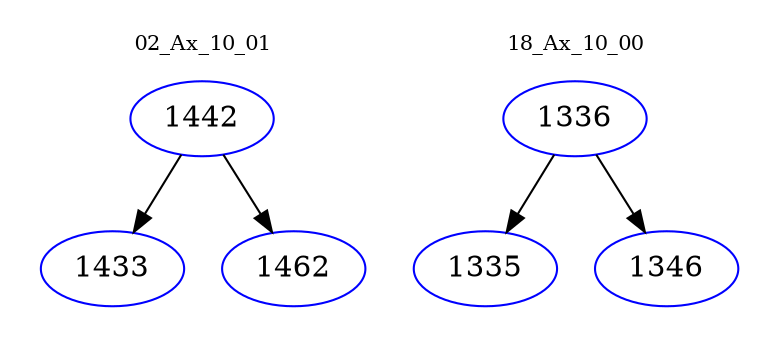 digraph{
subgraph cluster_0 {
color = white
label = "02_Ax_10_01";
fontsize=10;
T0_1442 [label="1442", color="blue"]
T0_1442 -> T0_1433 [color="black"]
T0_1433 [label="1433", color="blue"]
T0_1442 -> T0_1462 [color="black"]
T0_1462 [label="1462", color="blue"]
}
subgraph cluster_1 {
color = white
label = "18_Ax_10_00";
fontsize=10;
T1_1336 [label="1336", color="blue"]
T1_1336 -> T1_1335 [color="black"]
T1_1335 [label="1335", color="blue"]
T1_1336 -> T1_1346 [color="black"]
T1_1346 [label="1346", color="blue"]
}
}
